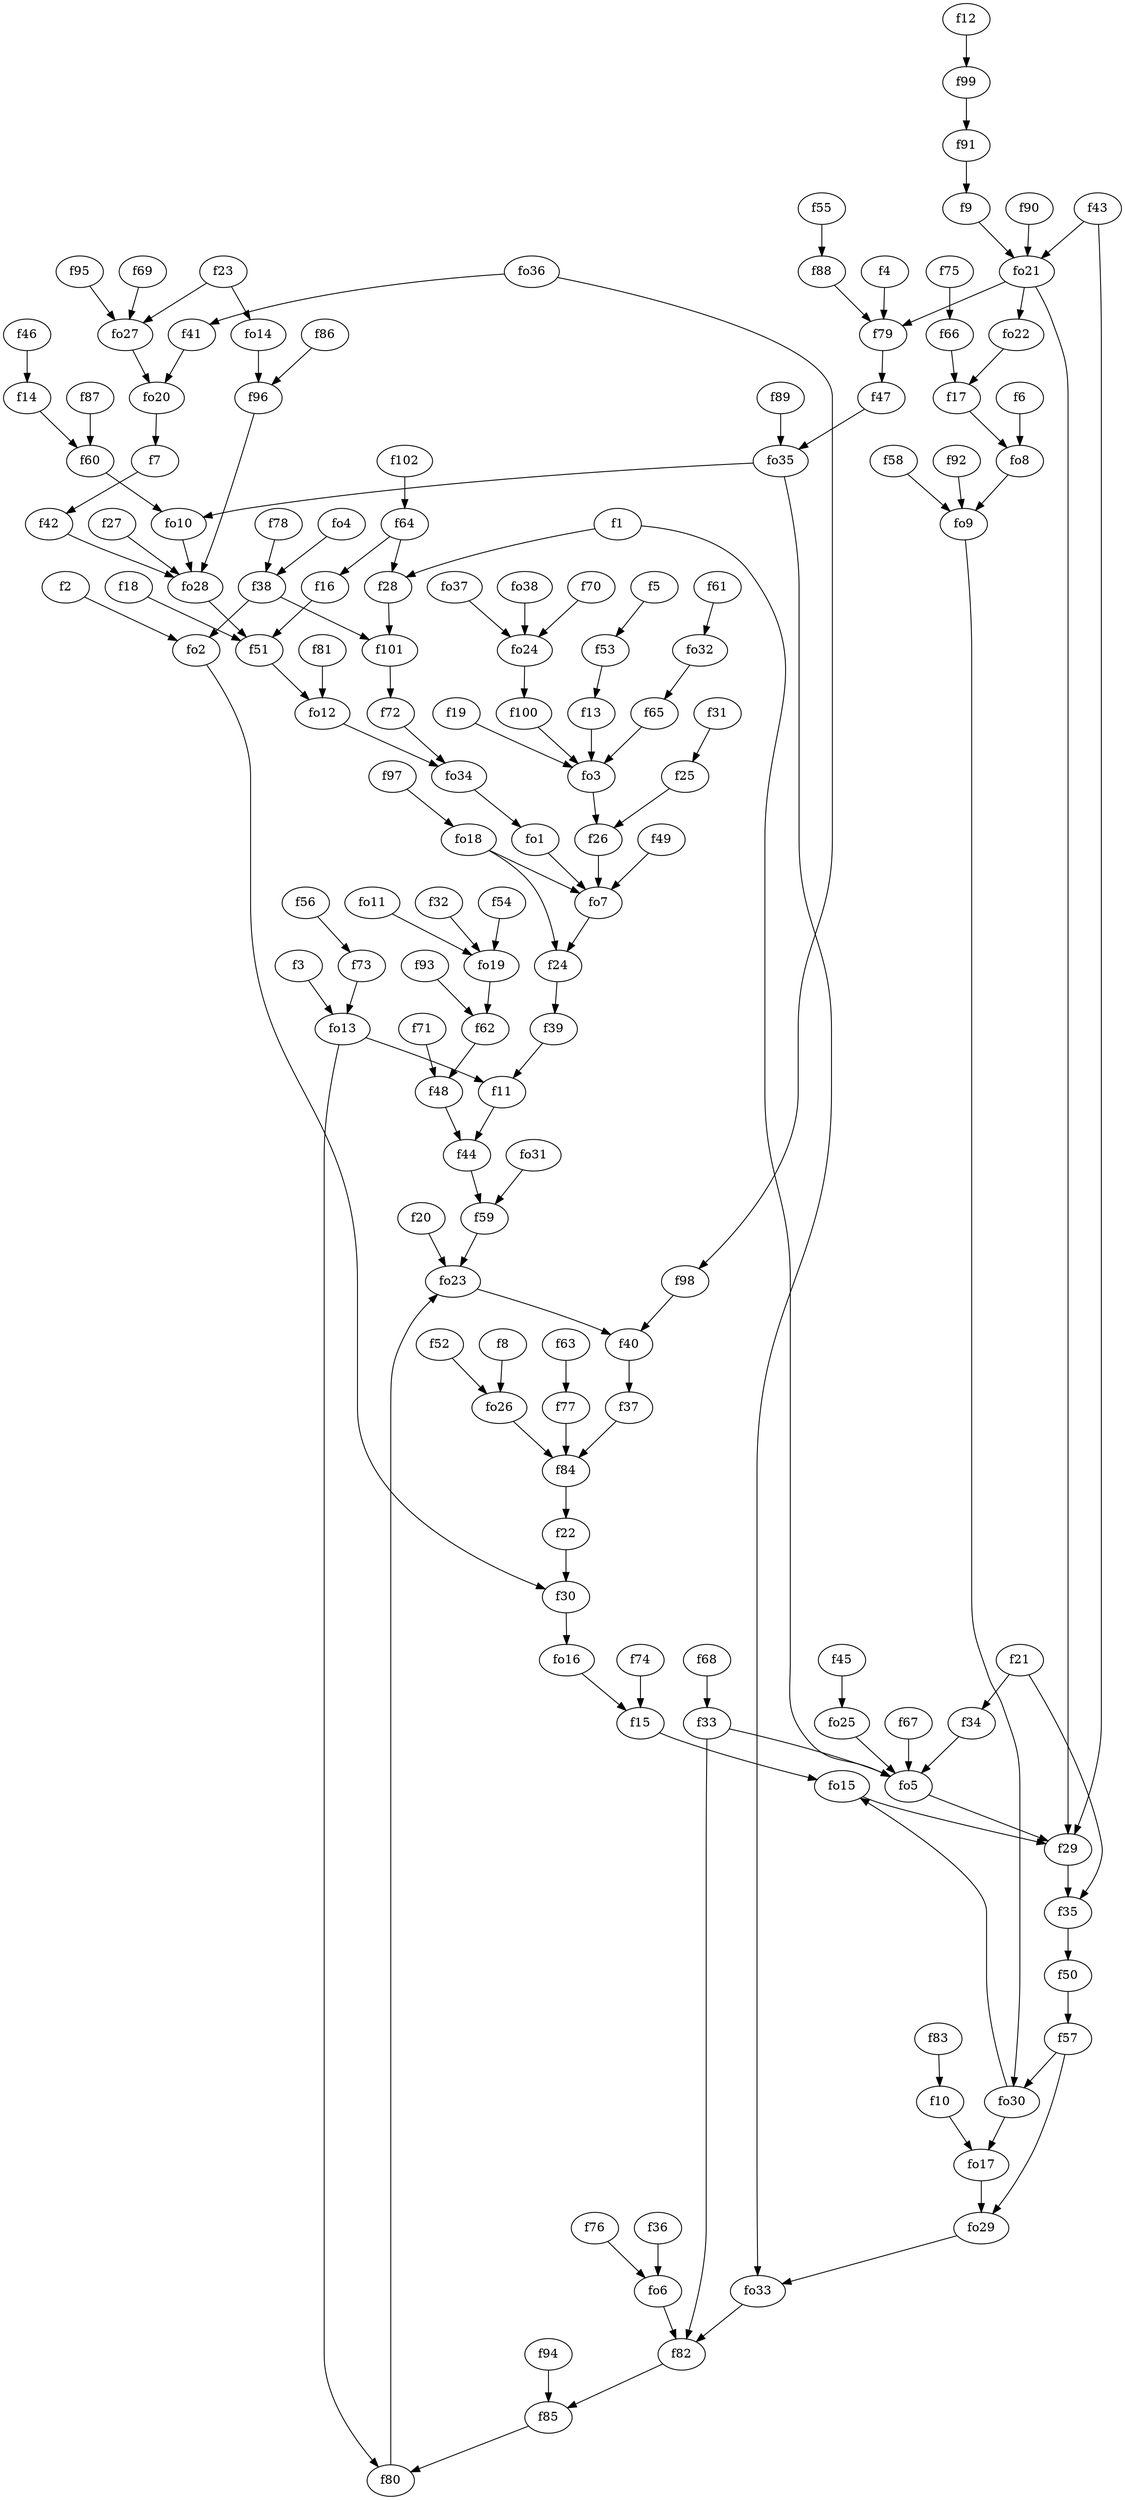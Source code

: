 strict digraph  {
f1;
f2;
f3;
f4;
f5;
f6;
f7;
f8;
f9;
f10;
f11;
f12;
f13;
f14;
f15;
f16;
f17;
f18;
f19;
f20;
f21;
f22;
f23;
f24;
f25;
f26;
f27;
f28;
f29;
f30;
f31;
f32;
f33;
f34;
f35;
f36;
f37;
f38;
f39;
f40;
f41;
f42;
f43;
f44;
f45;
f46;
f47;
f48;
f49;
f50;
f51;
f52;
f53;
f54;
f55;
f56;
f57;
f58;
f59;
f60;
f61;
f62;
f63;
f64;
f65;
f66;
f67;
f68;
f69;
f70;
f71;
f72;
f73;
f74;
f75;
f76;
f77;
f78;
f79;
f80;
f81;
f82;
f83;
f84;
f85;
f86;
f87;
f88;
f89;
f90;
f91;
f92;
f93;
f94;
f95;
f96;
f97;
f98;
f99;
f100;
f101;
f102;
fo1;
fo2;
fo3;
fo4;
fo5;
fo6;
fo7;
fo8;
fo9;
fo10;
fo11;
fo12;
fo13;
fo14;
fo15;
fo16;
fo17;
fo18;
fo19;
fo20;
fo21;
fo22;
fo23;
fo24;
fo25;
fo26;
fo27;
fo28;
fo29;
fo30;
fo31;
fo32;
fo33;
fo34;
fo35;
fo36;
fo37;
fo38;
f1 -> f28  [weight=2];
f1 -> fo5  [weight=2];
f2 -> fo2  [weight=2];
f3 -> fo13  [weight=2];
f4 -> f79  [weight=2];
f5 -> f53  [weight=2];
f6 -> fo8  [weight=2];
f7 -> f42  [weight=2];
f8 -> fo26  [weight=2];
f9 -> fo21  [weight=2];
f10 -> fo17  [weight=2];
f11 -> f44  [weight=2];
f12 -> f99  [weight=2];
f13 -> fo3  [weight=2];
f14 -> f60  [weight=2];
f15 -> fo15  [weight=2];
f16 -> f51  [weight=2];
f17 -> fo8  [weight=2];
f18 -> f51  [weight=2];
f19 -> fo3  [weight=2];
f20 -> fo23  [weight=2];
f21 -> f34  [weight=2];
f21 -> f35  [weight=2];
f22 -> f30  [weight=2];
f23 -> fo14  [weight=2];
f23 -> fo27  [weight=2];
f24 -> f39  [weight=2];
f25 -> f26  [weight=2];
f26 -> fo7  [weight=2];
f27 -> fo28  [weight=2];
f28 -> f101  [weight=2];
f29 -> f35  [weight=2];
f30 -> fo16  [weight=2];
f31 -> f25  [weight=2];
f32 -> fo19  [weight=2];
f33 -> fo5  [weight=2];
f33 -> f82  [weight=2];
f34 -> fo5  [weight=2];
f35 -> f50  [weight=2];
f36 -> fo6  [weight=2];
f37 -> f84  [weight=2];
f38 -> f101  [weight=2];
f38 -> fo2  [weight=2];
f39 -> f11  [weight=2];
f40 -> f37  [weight=2];
f41 -> fo20  [weight=2];
f42 -> fo28  [weight=2];
f43 -> f29  [weight=2];
f43 -> fo21  [weight=2];
f44 -> f59  [weight=2];
f45 -> fo25  [weight=2];
f46 -> f14  [weight=2];
f47 -> fo35  [weight=2];
f48 -> f44  [weight=2];
f49 -> fo7  [weight=2];
f50 -> f57  [weight=2];
f51 -> fo12  [weight=2];
f52 -> fo26  [weight=2];
f53 -> f13  [weight=2];
f54 -> fo19  [weight=2];
f55 -> f88  [weight=2];
f56 -> f73  [weight=2];
f57 -> fo30  [weight=2];
f57 -> fo29  [weight=2];
f58 -> fo9  [weight=2];
f59 -> fo23  [weight=2];
f60 -> fo10  [weight=2];
f61 -> fo32  [weight=2];
f62 -> f48  [weight=2];
f63 -> f77  [weight=2];
f64 -> f16  [weight=2];
f64 -> f28  [weight=2];
f65 -> fo3  [weight=2];
f66 -> f17  [weight=2];
f67 -> fo5  [weight=2];
f68 -> f33  [weight=2];
f69 -> fo27  [weight=2];
f70 -> fo24  [weight=2];
f71 -> f48  [weight=2];
f72 -> fo34  [weight=2];
f73 -> fo13  [weight=2];
f74 -> f15  [weight=2];
f75 -> f66  [weight=2];
f76 -> fo6  [weight=2];
f77 -> f84  [weight=2];
f78 -> f38  [weight=2];
f79 -> f47  [weight=2];
f80 -> fo23  [weight=2];
f81 -> fo12  [weight=2];
f82 -> f85  [weight=2];
f83 -> f10  [weight=2];
f84 -> f22  [weight=2];
f85 -> f80  [weight=2];
f86 -> f96  [weight=2];
f87 -> f60  [weight=2];
f88 -> f79  [weight=2];
f89 -> fo35  [weight=2];
f90 -> fo21  [weight=2];
f91 -> f9  [weight=2];
f92 -> fo9  [weight=2];
f93 -> f62  [weight=2];
f94 -> f85  [weight=2];
f95 -> fo27  [weight=2];
f96 -> fo28  [weight=2];
f97 -> fo18  [weight=2];
f98 -> f40  [weight=2];
f99 -> f91  [weight=2];
f100 -> fo3  [weight=2];
f101 -> f72  [weight=2];
f102 -> f64  [weight=2];
fo1 -> fo7  [weight=2];
fo2 -> f30  [weight=2];
fo3 -> f26  [weight=2];
fo4 -> f38  [weight=2];
fo5 -> f29  [weight=2];
fo6 -> f82  [weight=2];
fo7 -> f24  [weight=2];
fo8 -> fo9  [weight=2];
fo9 -> fo30  [weight=2];
fo10 -> fo28  [weight=2];
fo11 -> fo19  [weight=2];
fo12 -> fo34  [weight=2];
fo13 -> f80  [weight=2];
fo13 -> f11  [weight=2];
fo14 -> f96  [weight=2];
fo15 -> f29  [weight=2];
fo16 -> f15  [weight=2];
fo17 -> fo29  [weight=2];
fo18 -> fo7  [weight=2];
fo18 -> f24  [weight=2];
fo19 -> f62  [weight=2];
fo20 -> f7  [weight=2];
fo21 -> f79  [weight=2];
fo21 -> f29  [weight=2];
fo21 -> fo22  [weight=2];
fo22 -> f17  [weight=2];
fo23 -> f40  [weight=2];
fo24 -> f100  [weight=2];
fo25 -> fo5  [weight=2];
fo26 -> f84  [weight=2];
fo27 -> fo20  [weight=2];
fo28 -> f51  [weight=2];
fo29 -> fo33  [weight=2];
fo30 -> fo15  [weight=2];
fo30 -> fo17  [weight=2];
fo31 -> f59  [weight=2];
fo32 -> f65  [weight=2];
fo33 -> f82  [weight=2];
fo34 -> fo1  [weight=2];
fo35 -> fo10  [weight=2];
fo35 -> fo33  [weight=2];
fo36 -> f98  [weight=2];
fo36 -> f41  [weight=2];
fo37 -> fo24  [weight=2];
fo38 -> fo24  [weight=2];
}
